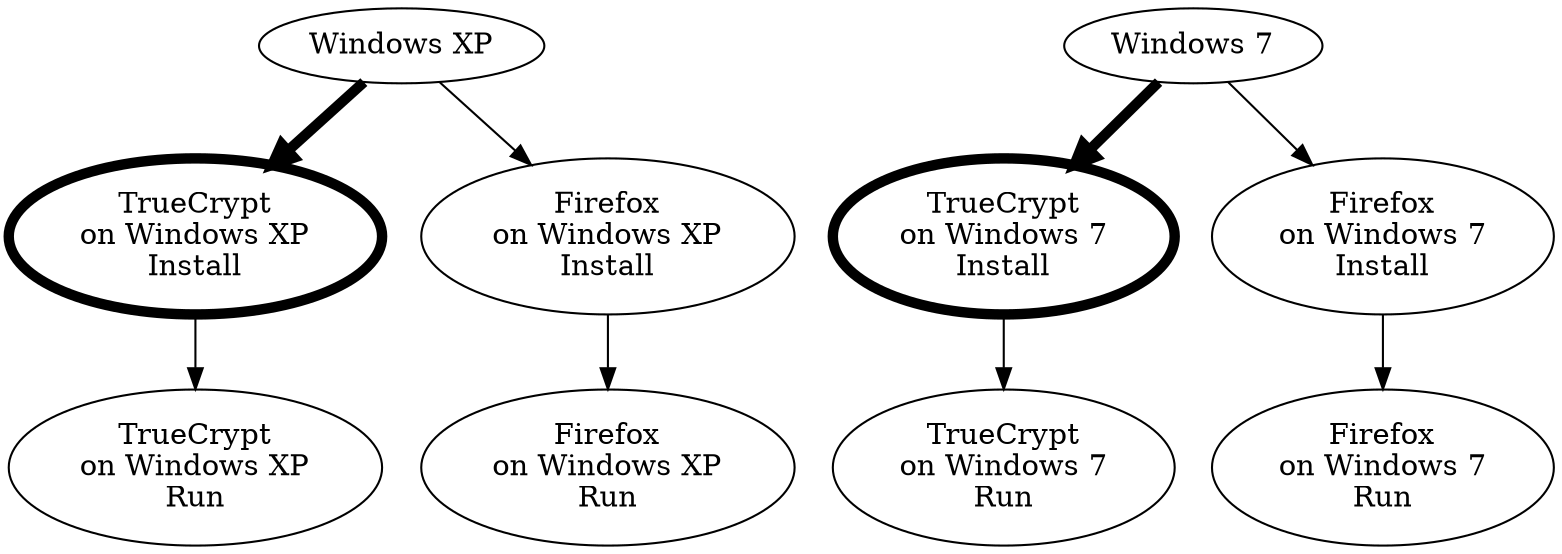 digraph "sample" {
	rankdir = "TB";

	An [label="Windows XP"];
	Bn [label="Windows 7"];
	C0 [label="TrueCrypt\non Windows XP\nInstall" penwidth=5];
	D0 [label="Firefox\non Windows XP\nInstall"];
	E0 [label="TrueCrypt\non Windows 7\nInstall" penwidth=5];
	F0 [label="Firefox\non Windows 7\nInstall"];

	C1 [label="TrueCrypt\non Windows XP\nRun"];
	D1 [label="Firefox\non Windows XP\nRun"];
	E1 [label="TrueCrypt\non Windows 7\nRun"];
	F1 [label="Firefox\non Windows 7\nRun"];

	An -> C0 [penwidth=5];
	An -> D0;
	Bn -> E0 [penwidth=5];
	Bn -> F0;

	C0 -> C1;
	D0 -> D1;
	E0 -> E1;
	F0 -> F1;
}
